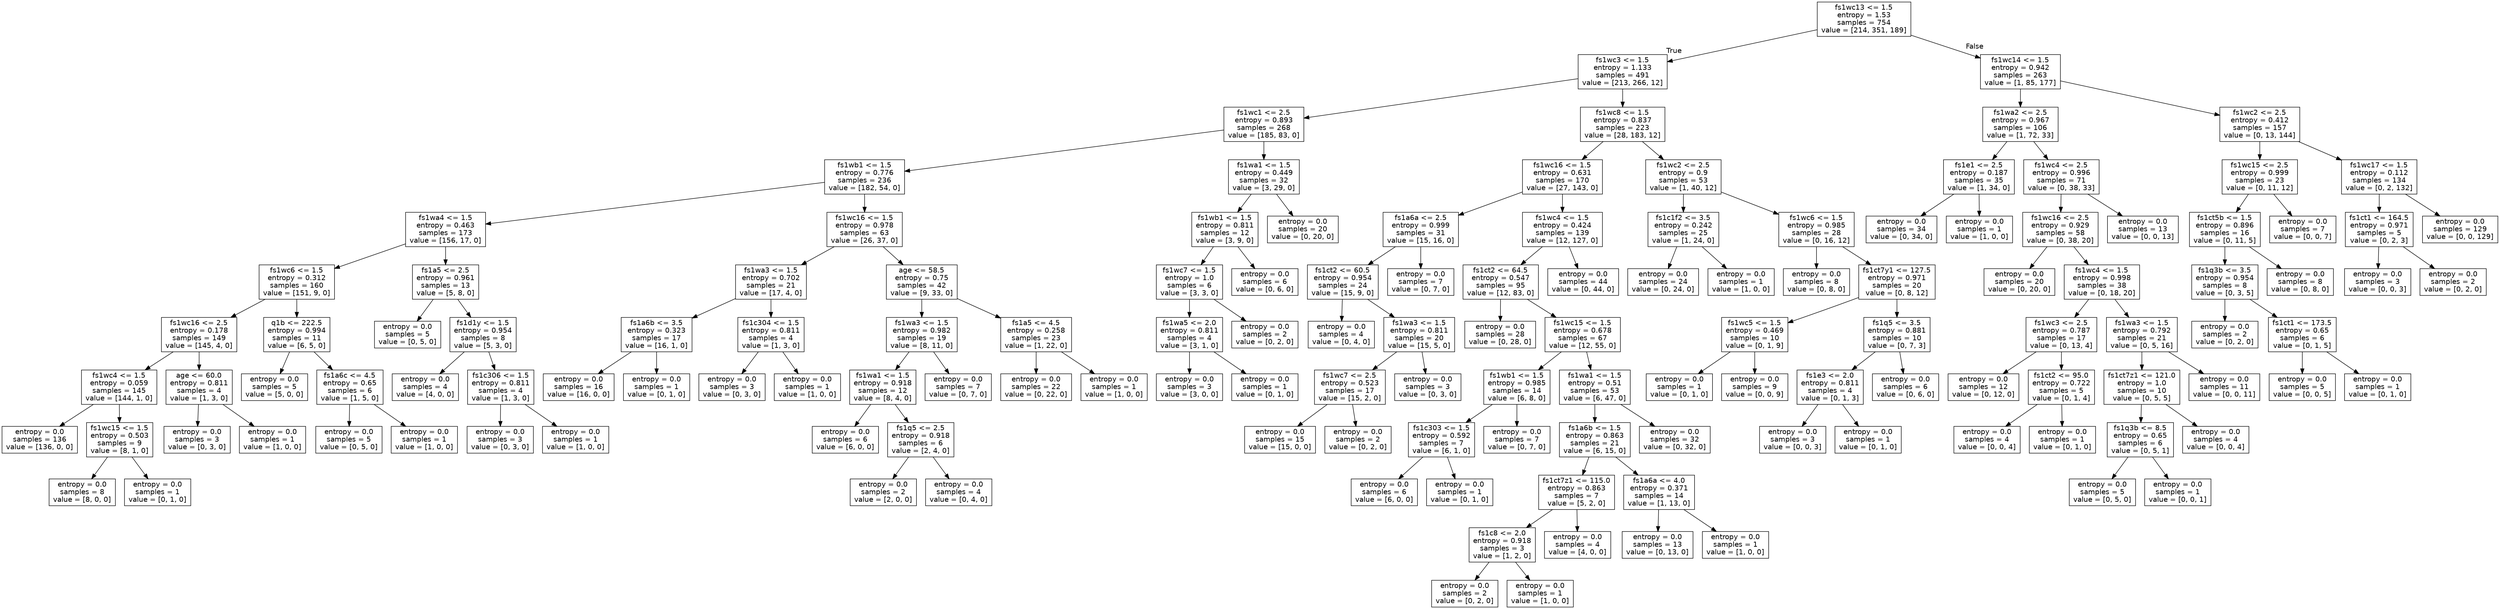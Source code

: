 digraph Tree {
node [shape=box, fontname="helvetica"] ;
edge [fontname="helvetica"] ;
0 [label="fs1wc13 <= 1.5\nentropy = 1.53\nsamples = 754\nvalue = [214, 351, 189]"] ;
1 [label="fs1wc3 <= 1.5\nentropy = 1.133\nsamples = 491\nvalue = [213, 266, 12]"] ;
0 -> 1 [labeldistance=2.5, labelangle=45, headlabel="True"] ;
2 [label="fs1wc1 <= 2.5\nentropy = 0.893\nsamples = 268\nvalue = [185, 83, 0]"] ;
1 -> 2 ;
3 [label="fs1wb1 <= 1.5\nentropy = 0.776\nsamples = 236\nvalue = [182, 54, 0]"] ;
2 -> 3 ;
4 [label="fs1wa4 <= 1.5\nentropy = 0.463\nsamples = 173\nvalue = [156, 17, 0]"] ;
3 -> 4 ;
5 [label="fs1wc6 <= 1.5\nentropy = 0.312\nsamples = 160\nvalue = [151, 9, 0]"] ;
4 -> 5 ;
6 [label="fs1wc16 <= 2.5\nentropy = 0.178\nsamples = 149\nvalue = [145, 4, 0]"] ;
5 -> 6 ;
7 [label="fs1wc4 <= 1.5\nentropy = 0.059\nsamples = 145\nvalue = [144, 1, 0]"] ;
6 -> 7 ;
8 [label="entropy = 0.0\nsamples = 136\nvalue = [136, 0, 0]"] ;
7 -> 8 ;
9 [label="fs1wc15 <= 1.5\nentropy = 0.503\nsamples = 9\nvalue = [8, 1, 0]"] ;
7 -> 9 ;
10 [label="entropy = 0.0\nsamples = 8\nvalue = [8, 0, 0]"] ;
9 -> 10 ;
11 [label="entropy = 0.0\nsamples = 1\nvalue = [0, 1, 0]"] ;
9 -> 11 ;
12 [label="age <= 60.0\nentropy = 0.811\nsamples = 4\nvalue = [1, 3, 0]"] ;
6 -> 12 ;
13 [label="entropy = 0.0\nsamples = 3\nvalue = [0, 3, 0]"] ;
12 -> 13 ;
14 [label="entropy = 0.0\nsamples = 1\nvalue = [1, 0, 0]"] ;
12 -> 14 ;
15 [label="q1b <= 222.5\nentropy = 0.994\nsamples = 11\nvalue = [6, 5, 0]"] ;
5 -> 15 ;
16 [label="entropy = 0.0\nsamples = 5\nvalue = [5, 0, 0]"] ;
15 -> 16 ;
17 [label="fs1a6c <= 4.5\nentropy = 0.65\nsamples = 6\nvalue = [1, 5, 0]"] ;
15 -> 17 ;
18 [label="entropy = 0.0\nsamples = 5\nvalue = [0, 5, 0]"] ;
17 -> 18 ;
19 [label="entropy = 0.0\nsamples = 1\nvalue = [1, 0, 0]"] ;
17 -> 19 ;
20 [label="fs1a5 <= 2.5\nentropy = 0.961\nsamples = 13\nvalue = [5, 8, 0]"] ;
4 -> 20 ;
21 [label="entropy = 0.0\nsamples = 5\nvalue = [0, 5, 0]"] ;
20 -> 21 ;
22 [label="fs1d1y <= 1.5\nentropy = 0.954\nsamples = 8\nvalue = [5, 3, 0]"] ;
20 -> 22 ;
23 [label="entropy = 0.0\nsamples = 4\nvalue = [4, 0, 0]"] ;
22 -> 23 ;
24 [label="fs1c306 <= 1.5\nentropy = 0.811\nsamples = 4\nvalue = [1, 3, 0]"] ;
22 -> 24 ;
25 [label="entropy = 0.0\nsamples = 3\nvalue = [0, 3, 0]"] ;
24 -> 25 ;
26 [label="entropy = 0.0\nsamples = 1\nvalue = [1, 0, 0]"] ;
24 -> 26 ;
27 [label="fs1wc16 <= 1.5\nentropy = 0.978\nsamples = 63\nvalue = [26, 37, 0]"] ;
3 -> 27 ;
28 [label="fs1wa3 <= 1.5\nentropy = 0.702\nsamples = 21\nvalue = [17, 4, 0]"] ;
27 -> 28 ;
29 [label="fs1a6b <= 3.5\nentropy = 0.323\nsamples = 17\nvalue = [16, 1, 0]"] ;
28 -> 29 ;
30 [label="entropy = 0.0\nsamples = 16\nvalue = [16, 0, 0]"] ;
29 -> 30 ;
31 [label="entropy = 0.0\nsamples = 1\nvalue = [0, 1, 0]"] ;
29 -> 31 ;
32 [label="fs1c304 <= 1.5\nentropy = 0.811\nsamples = 4\nvalue = [1, 3, 0]"] ;
28 -> 32 ;
33 [label="entropy = 0.0\nsamples = 3\nvalue = [0, 3, 0]"] ;
32 -> 33 ;
34 [label="entropy = 0.0\nsamples = 1\nvalue = [1, 0, 0]"] ;
32 -> 34 ;
35 [label="age <= 58.5\nentropy = 0.75\nsamples = 42\nvalue = [9, 33, 0]"] ;
27 -> 35 ;
36 [label="fs1wa3 <= 1.5\nentropy = 0.982\nsamples = 19\nvalue = [8, 11, 0]"] ;
35 -> 36 ;
37 [label="fs1wa1 <= 1.5\nentropy = 0.918\nsamples = 12\nvalue = [8, 4, 0]"] ;
36 -> 37 ;
38 [label="entropy = 0.0\nsamples = 6\nvalue = [6, 0, 0]"] ;
37 -> 38 ;
39 [label="fs1q5 <= 2.5\nentropy = 0.918\nsamples = 6\nvalue = [2, 4, 0]"] ;
37 -> 39 ;
40 [label="entropy = 0.0\nsamples = 2\nvalue = [2, 0, 0]"] ;
39 -> 40 ;
41 [label="entropy = 0.0\nsamples = 4\nvalue = [0, 4, 0]"] ;
39 -> 41 ;
42 [label="entropy = 0.0\nsamples = 7\nvalue = [0, 7, 0]"] ;
36 -> 42 ;
43 [label="fs1a5 <= 4.5\nentropy = 0.258\nsamples = 23\nvalue = [1, 22, 0]"] ;
35 -> 43 ;
44 [label="entropy = 0.0\nsamples = 22\nvalue = [0, 22, 0]"] ;
43 -> 44 ;
45 [label="entropy = 0.0\nsamples = 1\nvalue = [1, 0, 0]"] ;
43 -> 45 ;
46 [label="fs1wa1 <= 1.5\nentropy = 0.449\nsamples = 32\nvalue = [3, 29, 0]"] ;
2 -> 46 ;
47 [label="fs1wb1 <= 1.5\nentropy = 0.811\nsamples = 12\nvalue = [3, 9, 0]"] ;
46 -> 47 ;
48 [label="fs1wc7 <= 1.5\nentropy = 1.0\nsamples = 6\nvalue = [3, 3, 0]"] ;
47 -> 48 ;
49 [label="fs1wa5 <= 2.0\nentropy = 0.811\nsamples = 4\nvalue = [3, 1, 0]"] ;
48 -> 49 ;
50 [label="entropy = 0.0\nsamples = 3\nvalue = [3, 0, 0]"] ;
49 -> 50 ;
51 [label="entropy = 0.0\nsamples = 1\nvalue = [0, 1, 0]"] ;
49 -> 51 ;
52 [label="entropy = 0.0\nsamples = 2\nvalue = [0, 2, 0]"] ;
48 -> 52 ;
53 [label="entropy = 0.0\nsamples = 6\nvalue = [0, 6, 0]"] ;
47 -> 53 ;
54 [label="entropy = 0.0\nsamples = 20\nvalue = [0, 20, 0]"] ;
46 -> 54 ;
55 [label="fs1wc8 <= 1.5\nentropy = 0.837\nsamples = 223\nvalue = [28, 183, 12]"] ;
1 -> 55 ;
56 [label="fs1wc16 <= 1.5\nentropy = 0.631\nsamples = 170\nvalue = [27, 143, 0]"] ;
55 -> 56 ;
57 [label="fs1a6a <= 2.5\nentropy = 0.999\nsamples = 31\nvalue = [15, 16, 0]"] ;
56 -> 57 ;
58 [label="fs1ct2 <= 60.5\nentropy = 0.954\nsamples = 24\nvalue = [15, 9, 0]"] ;
57 -> 58 ;
59 [label="entropy = 0.0\nsamples = 4\nvalue = [0, 4, 0]"] ;
58 -> 59 ;
60 [label="fs1wa3 <= 1.5\nentropy = 0.811\nsamples = 20\nvalue = [15, 5, 0]"] ;
58 -> 60 ;
61 [label="fs1wc7 <= 2.5\nentropy = 0.523\nsamples = 17\nvalue = [15, 2, 0]"] ;
60 -> 61 ;
62 [label="entropy = 0.0\nsamples = 15\nvalue = [15, 0, 0]"] ;
61 -> 62 ;
63 [label="entropy = 0.0\nsamples = 2\nvalue = [0, 2, 0]"] ;
61 -> 63 ;
64 [label="entropy = 0.0\nsamples = 3\nvalue = [0, 3, 0]"] ;
60 -> 64 ;
65 [label="entropy = 0.0\nsamples = 7\nvalue = [0, 7, 0]"] ;
57 -> 65 ;
66 [label="fs1wc4 <= 1.5\nentropy = 0.424\nsamples = 139\nvalue = [12, 127, 0]"] ;
56 -> 66 ;
67 [label="fs1ct2 <= 64.5\nentropy = 0.547\nsamples = 95\nvalue = [12, 83, 0]"] ;
66 -> 67 ;
68 [label="entropy = 0.0\nsamples = 28\nvalue = [0, 28, 0]"] ;
67 -> 68 ;
69 [label="fs1wc15 <= 1.5\nentropy = 0.678\nsamples = 67\nvalue = [12, 55, 0]"] ;
67 -> 69 ;
70 [label="fs1wb1 <= 1.5\nentropy = 0.985\nsamples = 14\nvalue = [6, 8, 0]"] ;
69 -> 70 ;
71 [label="fs1c303 <= 1.5\nentropy = 0.592\nsamples = 7\nvalue = [6, 1, 0]"] ;
70 -> 71 ;
72 [label="entropy = 0.0\nsamples = 6\nvalue = [6, 0, 0]"] ;
71 -> 72 ;
73 [label="entropy = 0.0\nsamples = 1\nvalue = [0, 1, 0]"] ;
71 -> 73 ;
74 [label="entropy = 0.0\nsamples = 7\nvalue = [0, 7, 0]"] ;
70 -> 74 ;
75 [label="fs1wa1 <= 1.5\nentropy = 0.51\nsamples = 53\nvalue = [6, 47, 0]"] ;
69 -> 75 ;
76 [label="fs1a6b <= 1.5\nentropy = 0.863\nsamples = 21\nvalue = [6, 15, 0]"] ;
75 -> 76 ;
77 [label="fs1ct7z1 <= 115.0\nentropy = 0.863\nsamples = 7\nvalue = [5, 2, 0]"] ;
76 -> 77 ;
78 [label="fs1c8 <= 2.0\nentropy = 0.918\nsamples = 3\nvalue = [1, 2, 0]"] ;
77 -> 78 ;
79 [label="entropy = 0.0\nsamples = 2\nvalue = [0, 2, 0]"] ;
78 -> 79 ;
80 [label="entropy = 0.0\nsamples = 1\nvalue = [1, 0, 0]"] ;
78 -> 80 ;
81 [label="entropy = 0.0\nsamples = 4\nvalue = [4, 0, 0]"] ;
77 -> 81 ;
82 [label="fs1a6a <= 4.0\nentropy = 0.371\nsamples = 14\nvalue = [1, 13, 0]"] ;
76 -> 82 ;
83 [label="entropy = 0.0\nsamples = 13\nvalue = [0, 13, 0]"] ;
82 -> 83 ;
84 [label="entropy = 0.0\nsamples = 1\nvalue = [1, 0, 0]"] ;
82 -> 84 ;
85 [label="entropy = 0.0\nsamples = 32\nvalue = [0, 32, 0]"] ;
75 -> 85 ;
86 [label="entropy = 0.0\nsamples = 44\nvalue = [0, 44, 0]"] ;
66 -> 86 ;
87 [label="fs1wc2 <= 2.5\nentropy = 0.9\nsamples = 53\nvalue = [1, 40, 12]"] ;
55 -> 87 ;
88 [label="fs1c1f2 <= 3.5\nentropy = 0.242\nsamples = 25\nvalue = [1, 24, 0]"] ;
87 -> 88 ;
89 [label="entropy = 0.0\nsamples = 24\nvalue = [0, 24, 0]"] ;
88 -> 89 ;
90 [label="entropy = 0.0\nsamples = 1\nvalue = [1, 0, 0]"] ;
88 -> 90 ;
91 [label="fs1wc6 <= 1.5\nentropy = 0.985\nsamples = 28\nvalue = [0, 16, 12]"] ;
87 -> 91 ;
92 [label="entropy = 0.0\nsamples = 8\nvalue = [0, 8, 0]"] ;
91 -> 92 ;
93 [label="fs1ct7y1 <= 127.5\nentropy = 0.971\nsamples = 20\nvalue = [0, 8, 12]"] ;
91 -> 93 ;
94 [label="fs1wc5 <= 1.5\nentropy = 0.469\nsamples = 10\nvalue = [0, 1, 9]"] ;
93 -> 94 ;
95 [label="entropy = 0.0\nsamples = 1\nvalue = [0, 1, 0]"] ;
94 -> 95 ;
96 [label="entropy = 0.0\nsamples = 9\nvalue = [0, 0, 9]"] ;
94 -> 96 ;
97 [label="fs1q5 <= 3.5\nentropy = 0.881\nsamples = 10\nvalue = [0, 7, 3]"] ;
93 -> 97 ;
98 [label="fs1e3 <= 2.0\nentropy = 0.811\nsamples = 4\nvalue = [0, 1, 3]"] ;
97 -> 98 ;
99 [label="entropy = 0.0\nsamples = 3\nvalue = [0, 0, 3]"] ;
98 -> 99 ;
100 [label="entropy = 0.0\nsamples = 1\nvalue = [0, 1, 0]"] ;
98 -> 100 ;
101 [label="entropy = 0.0\nsamples = 6\nvalue = [0, 6, 0]"] ;
97 -> 101 ;
102 [label="fs1wc14 <= 1.5\nentropy = 0.942\nsamples = 263\nvalue = [1, 85, 177]"] ;
0 -> 102 [labeldistance=2.5, labelangle=-45, headlabel="False"] ;
103 [label="fs1wa2 <= 2.5\nentropy = 0.967\nsamples = 106\nvalue = [1, 72, 33]"] ;
102 -> 103 ;
104 [label="fs1e1 <= 2.5\nentropy = 0.187\nsamples = 35\nvalue = [1, 34, 0]"] ;
103 -> 104 ;
105 [label="entropy = 0.0\nsamples = 34\nvalue = [0, 34, 0]"] ;
104 -> 105 ;
106 [label="entropy = 0.0\nsamples = 1\nvalue = [1, 0, 0]"] ;
104 -> 106 ;
107 [label="fs1wc4 <= 2.5\nentropy = 0.996\nsamples = 71\nvalue = [0, 38, 33]"] ;
103 -> 107 ;
108 [label="fs1wc16 <= 2.5\nentropy = 0.929\nsamples = 58\nvalue = [0, 38, 20]"] ;
107 -> 108 ;
109 [label="entropy = 0.0\nsamples = 20\nvalue = [0, 20, 0]"] ;
108 -> 109 ;
110 [label="fs1wc4 <= 1.5\nentropy = 0.998\nsamples = 38\nvalue = [0, 18, 20]"] ;
108 -> 110 ;
111 [label="fs1wc3 <= 2.5\nentropy = 0.787\nsamples = 17\nvalue = [0, 13, 4]"] ;
110 -> 111 ;
112 [label="entropy = 0.0\nsamples = 12\nvalue = [0, 12, 0]"] ;
111 -> 112 ;
113 [label="fs1ct2 <= 95.0\nentropy = 0.722\nsamples = 5\nvalue = [0, 1, 4]"] ;
111 -> 113 ;
114 [label="entropy = 0.0\nsamples = 4\nvalue = [0, 0, 4]"] ;
113 -> 114 ;
115 [label="entropy = 0.0\nsamples = 1\nvalue = [0, 1, 0]"] ;
113 -> 115 ;
116 [label="fs1wa3 <= 1.5\nentropy = 0.792\nsamples = 21\nvalue = [0, 5, 16]"] ;
110 -> 116 ;
117 [label="fs1ct7z1 <= 121.0\nentropy = 1.0\nsamples = 10\nvalue = [0, 5, 5]"] ;
116 -> 117 ;
118 [label="fs1q3b <= 8.5\nentropy = 0.65\nsamples = 6\nvalue = [0, 5, 1]"] ;
117 -> 118 ;
119 [label="entropy = 0.0\nsamples = 5\nvalue = [0, 5, 0]"] ;
118 -> 119 ;
120 [label="entropy = 0.0\nsamples = 1\nvalue = [0, 0, 1]"] ;
118 -> 120 ;
121 [label="entropy = 0.0\nsamples = 4\nvalue = [0, 0, 4]"] ;
117 -> 121 ;
122 [label="entropy = 0.0\nsamples = 11\nvalue = [0, 0, 11]"] ;
116 -> 122 ;
123 [label="entropy = 0.0\nsamples = 13\nvalue = [0, 0, 13]"] ;
107 -> 123 ;
124 [label="fs1wc2 <= 2.5\nentropy = 0.412\nsamples = 157\nvalue = [0, 13, 144]"] ;
102 -> 124 ;
125 [label="fs1wc15 <= 2.5\nentropy = 0.999\nsamples = 23\nvalue = [0, 11, 12]"] ;
124 -> 125 ;
126 [label="fs1ct5b <= 1.5\nentropy = 0.896\nsamples = 16\nvalue = [0, 11, 5]"] ;
125 -> 126 ;
127 [label="fs1q3b <= 3.5\nentropy = 0.954\nsamples = 8\nvalue = [0, 3, 5]"] ;
126 -> 127 ;
128 [label="entropy = 0.0\nsamples = 2\nvalue = [0, 2, 0]"] ;
127 -> 128 ;
129 [label="fs1ct1 <= 173.5\nentropy = 0.65\nsamples = 6\nvalue = [0, 1, 5]"] ;
127 -> 129 ;
130 [label="entropy = 0.0\nsamples = 5\nvalue = [0, 0, 5]"] ;
129 -> 130 ;
131 [label="entropy = 0.0\nsamples = 1\nvalue = [0, 1, 0]"] ;
129 -> 131 ;
132 [label="entropy = 0.0\nsamples = 8\nvalue = [0, 8, 0]"] ;
126 -> 132 ;
133 [label="entropy = 0.0\nsamples = 7\nvalue = [0, 0, 7]"] ;
125 -> 133 ;
134 [label="fs1wc17 <= 1.5\nentropy = 0.112\nsamples = 134\nvalue = [0, 2, 132]"] ;
124 -> 134 ;
135 [label="fs1ct1 <= 164.5\nentropy = 0.971\nsamples = 5\nvalue = [0, 2, 3]"] ;
134 -> 135 ;
136 [label="entropy = 0.0\nsamples = 3\nvalue = [0, 0, 3]"] ;
135 -> 136 ;
137 [label="entropy = 0.0\nsamples = 2\nvalue = [0, 2, 0]"] ;
135 -> 137 ;
138 [label="entropy = 0.0\nsamples = 129\nvalue = [0, 0, 129]"] ;
134 -> 138 ;
}
